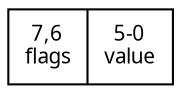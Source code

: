 
// Layout of the first byte of constants

digraph constants {
  node [ fontsize=10, fontname=vera ];

  // version 2:
  firstbyte [ shape=record, label="7,6\nflags|5-0\nvalue" ];

// version 1:
//  firstbyte [ shape=record, label="7\nhas_type|6\nis_string|5\nis_negative|4-0\nvalue" ];
}

